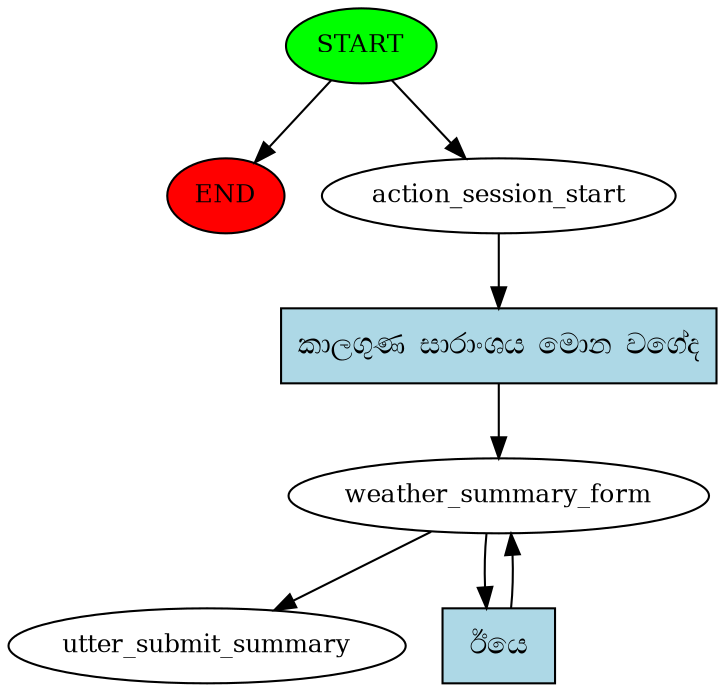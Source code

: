 digraph  {
0 [class="start active", fillcolor=green, fontsize=12, label=START, style=filled];
"-1" [class=end, fillcolor=red, fontsize=12, label=END, style=filled];
1 [class=active, fontsize=12, label=action_session_start];
2 [class=active, fontsize=12, label=weather_summary_form];
4 [class="dashed active", fontsize=12, label=utter_submit_summary];
5 [class="intent active", fillcolor=lightblue, label="කාලගුණ සාරාංශය මොන වගේද", shape=rect, style=filled];
6 [class="intent active", fillcolor=lightblue, label="ඊයෙ", shape=rect, style=filled];
0 -> "-1"  [class="", key=NONE, label=""];
0 -> 1  [class=active, key=NONE, label=""];
1 -> 5  [class=active, key=0];
2 -> 4  [class=active, key=NONE, label=""];
2 -> 6  [class=active, key=0];
5 -> 2  [class=active, key=0];
6 -> 2  [class=active, key=0];
}
